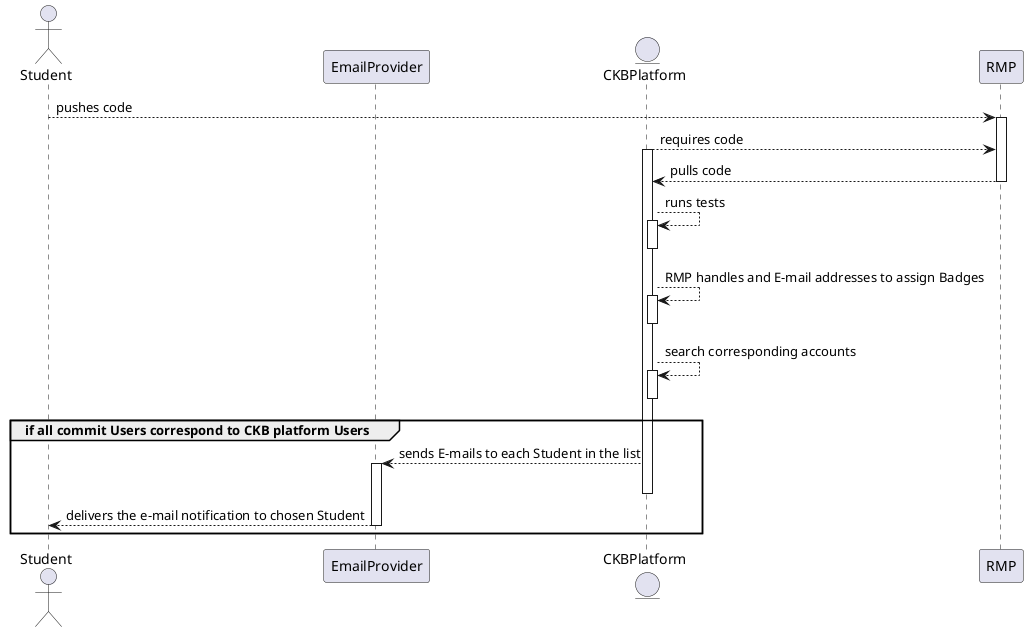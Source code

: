 @startuml

actor Student as S
participant EmailProvider as E
entity CKBPlatform as P
participant RMP as R

S--->R: pushes code
activate R
P--->R: requires code
activate P
P<---R: pulls code
deactivate R
P--->P: runs tests
activate P
deactivate P
P--->P: RMP handles and E-mail addresses to assign Badges
activate P
deactivate P
P--->P: search corresponding accounts
activate P
deactivate P
group if all commit Users correspond to CKB platform Users
    P--->E: sends E-mails to each Student in the list
    activate E
    deactivate P
    E--->S: delivers the e-mail notification to chosen Student
    deactivate E
end 

@enduml
